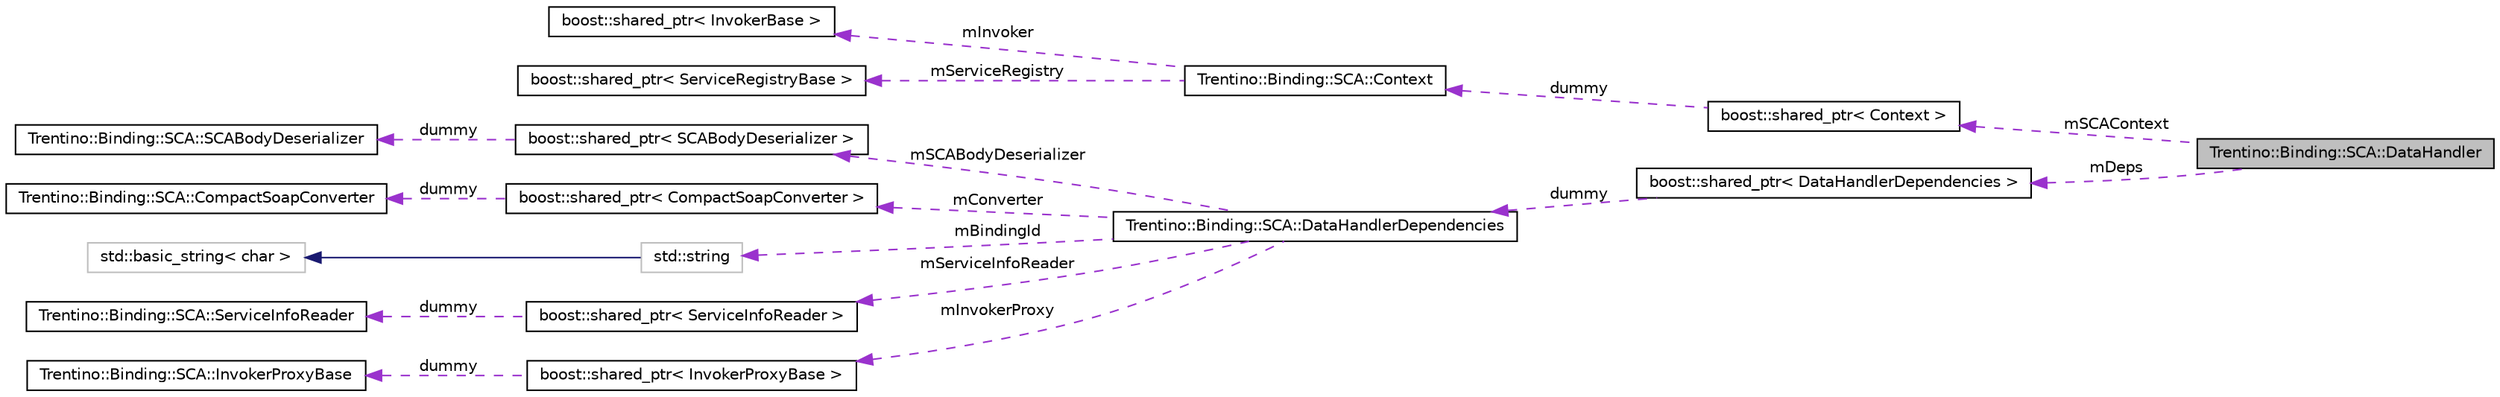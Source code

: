 digraph G
{
  edge [fontname="Helvetica",fontsize="10",labelfontname="Helvetica",labelfontsize="10"];
  node [fontname="Helvetica",fontsize="10",shape=record];
  rankdir="LR";
  Node1 [label="Trentino::Binding::SCA::DataHandler",height=0.2,width=0.4,color="black", fillcolor="grey75", style="filled" fontcolor="black"];
  Node2 -> Node1 [dir="back",color="darkorchid3",fontsize="10",style="dashed",label=" mSCAContext" ,fontname="Helvetica"];
  Node2 [label="boost::shared_ptr\< Context \>",height=0.2,width=0.4,color="black", fillcolor="white", style="filled",URL="$classboost_1_1shared__ptr.html"];
  Node3 -> Node2 [dir="back",color="darkorchid3",fontsize="10",style="dashed",label=" dummy" ,fontname="Helvetica"];
  Node3 [label="Trentino::Binding::SCA::Context",height=0.2,width=0.4,color="black", fillcolor="white", style="filled",URL="$class_trentino_1_1_binding_1_1_s_c_a_1_1_context.html",tooltip="This clas contains external dependencies of the SCA Binding Module."];
  Node4 -> Node3 [dir="back",color="darkorchid3",fontsize="10",style="dashed",label=" mInvoker" ,fontname="Helvetica"];
  Node4 [label="boost::shared_ptr\< InvokerBase \>",height=0.2,width=0.4,color="black", fillcolor="white", style="filled",URL="$classboost_1_1shared__ptr.html"];
  Node5 -> Node3 [dir="back",color="darkorchid3",fontsize="10",style="dashed",label=" mServiceRegistry" ,fontname="Helvetica"];
  Node5 [label="boost::shared_ptr\< ServiceRegistryBase \>",height=0.2,width=0.4,color="black", fillcolor="white", style="filled",URL="$classboost_1_1shared__ptr.html"];
  Node6 -> Node1 [dir="back",color="darkorchid3",fontsize="10",style="dashed",label=" mDeps" ,fontname="Helvetica"];
  Node6 [label="boost::shared_ptr\< DataHandlerDependencies \>",height=0.2,width=0.4,color="black", fillcolor="white", style="filled",URL="$classboost_1_1shared__ptr.html"];
  Node7 -> Node6 [dir="back",color="darkorchid3",fontsize="10",style="dashed",label=" dummy" ,fontname="Helvetica"];
  Node7 [label="Trentino::Binding::SCA::DataHandlerDependencies",height=0.2,width=0.4,color="black", fillcolor="white", style="filled",URL="$class_trentino_1_1_binding_1_1_s_c_a_1_1_data_handler_dependencies.html",tooltip="that holds datas of a DataHandler"];
  Node8 -> Node7 [dir="back",color="darkorchid3",fontsize="10",style="dashed",label=" mSCABodyDeserializer" ,fontname="Helvetica"];
  Node8 [label="boost::shared_ptr\< SCABodyDeserializer \>",height=0.2,width=0.4,color="black", fillcolor="white", style="filled",URL="$classboost_1_1shared__ptr.html"];
  Node9 -> Node8 [dir="back",color="darkorchid3",fontsize="10",style="dashed",label=" dummy" ,fontname="Helvetica"];
  Node9 [label="Trentino::Binding::SCA::SCABodyDeserializer",height=0.2,width=0.4,color="black", fillcolor="white", style="filled",URL="$class_trentino_1_1_binding_1_1_s_c_a_1_1_s_c_a_body_deserializer.html"];
  Node10 -> Node7 [dir="back",color="darkorchid3",fontsize="10",style="dashed",label=" mConverter" ,fontname="Helvetica"];
  Node10 [label="boost::shared_ptr\< CompactSoapConverter \>",height=0.2,width=0.4,color="black", fillcolor="white", style="filled",URL="$classboost_1_1shared__ptr.html"];
  Node11 -> Node10 [dir="back",color="darkorchid3",fontsize="10",style="dashed",label=" dummy" ,fontname="Helvetica"];
  Node11 [label="Trentino::Binding::SCA::CompactSoapConverter",height=0.2,width=0.4,color="black", fillcolor="white", style="filled",URL="$class_trentino_1_1_binding_1_1_s_c_a_1_1_compact_soap_converter.html",tooltip="convert raw data ta soap message object and back"];
  Node12 -> Node7 [dir="back",color="darkorchid3",fontsize="10",style="dashed",label=" mBindingId" ,fontname="Helvetica"];
  Node12 [label="std::string",height=0.2,width=0.4,color="grey75", fillcolor="white", style="filled",tooltip="STL class."];
  Node13 -> Node12 [dir="back",color="midnightblue",fontsize="10",style="solid",fontname="Helvetica"];
  Node13 [label="std::basic_string\< char \>",height=0.2,width=0.4,color="grey75", fillcolor="white", style="filled",tooltip="STL class."];
  Node14 -> Node7 [dir="back",color="darkorchid3",fontsize="10",style="dashed",label=" mServiceInfoReader" ,fontname="Helvetica"];
  Node14 [label="boost::shared_ptr\< ServiceInfoReader \>",height=0.2,width=0.4,color="black", fillcolor="white", style="filled",URL="$classboost_1_1shared__ptr.html"];
  Node15 -> Node14 [dir="back",color="darkorchid3",fontsize="10",style="dashed",label=" dummy" ,fontname="Helvetica"];
  Node15 [label="Trentino::Binding::SCA::ServiceInfoReader",height=0.2,width=0.4,color="black", fillcolor="white", style="filled",URL="$class_trentino_1_1_binding_1_1_s_c_a_1_1_service_info_reader.html",tooltip="main class responsible of reading a soap header and therefore determine attributes of the header that..."];
  Node16 -> Node7 [dir="back",color="darkorchid3",fontsize="10",style="dashed",label=" mInvokerProxy" ,fontname="Helvetica"];
  Node16 [label="boost::shared_ptr\< InvokerProxyBase \>",height=0.2,width=0.4,color="black", fillcolor="white", style="filled",URL="$classboost_1_1shared__ptr.html"];
  Node17 -> Node16 [dir="back",color="darkorchid3",fontsize="10",style="dashed",label=" dummy" ,fontname="Helvetica"];
  Node17 [label="Trentino::Binding::SCA::InvokerProxyBase",height=0.2,width=0.4,color="black", fillcolor="white", style="filled",URL="$class_trentino_1_1_binding_1_1_s_c_a_1_1_invoker_proxy_base.html"];
}
